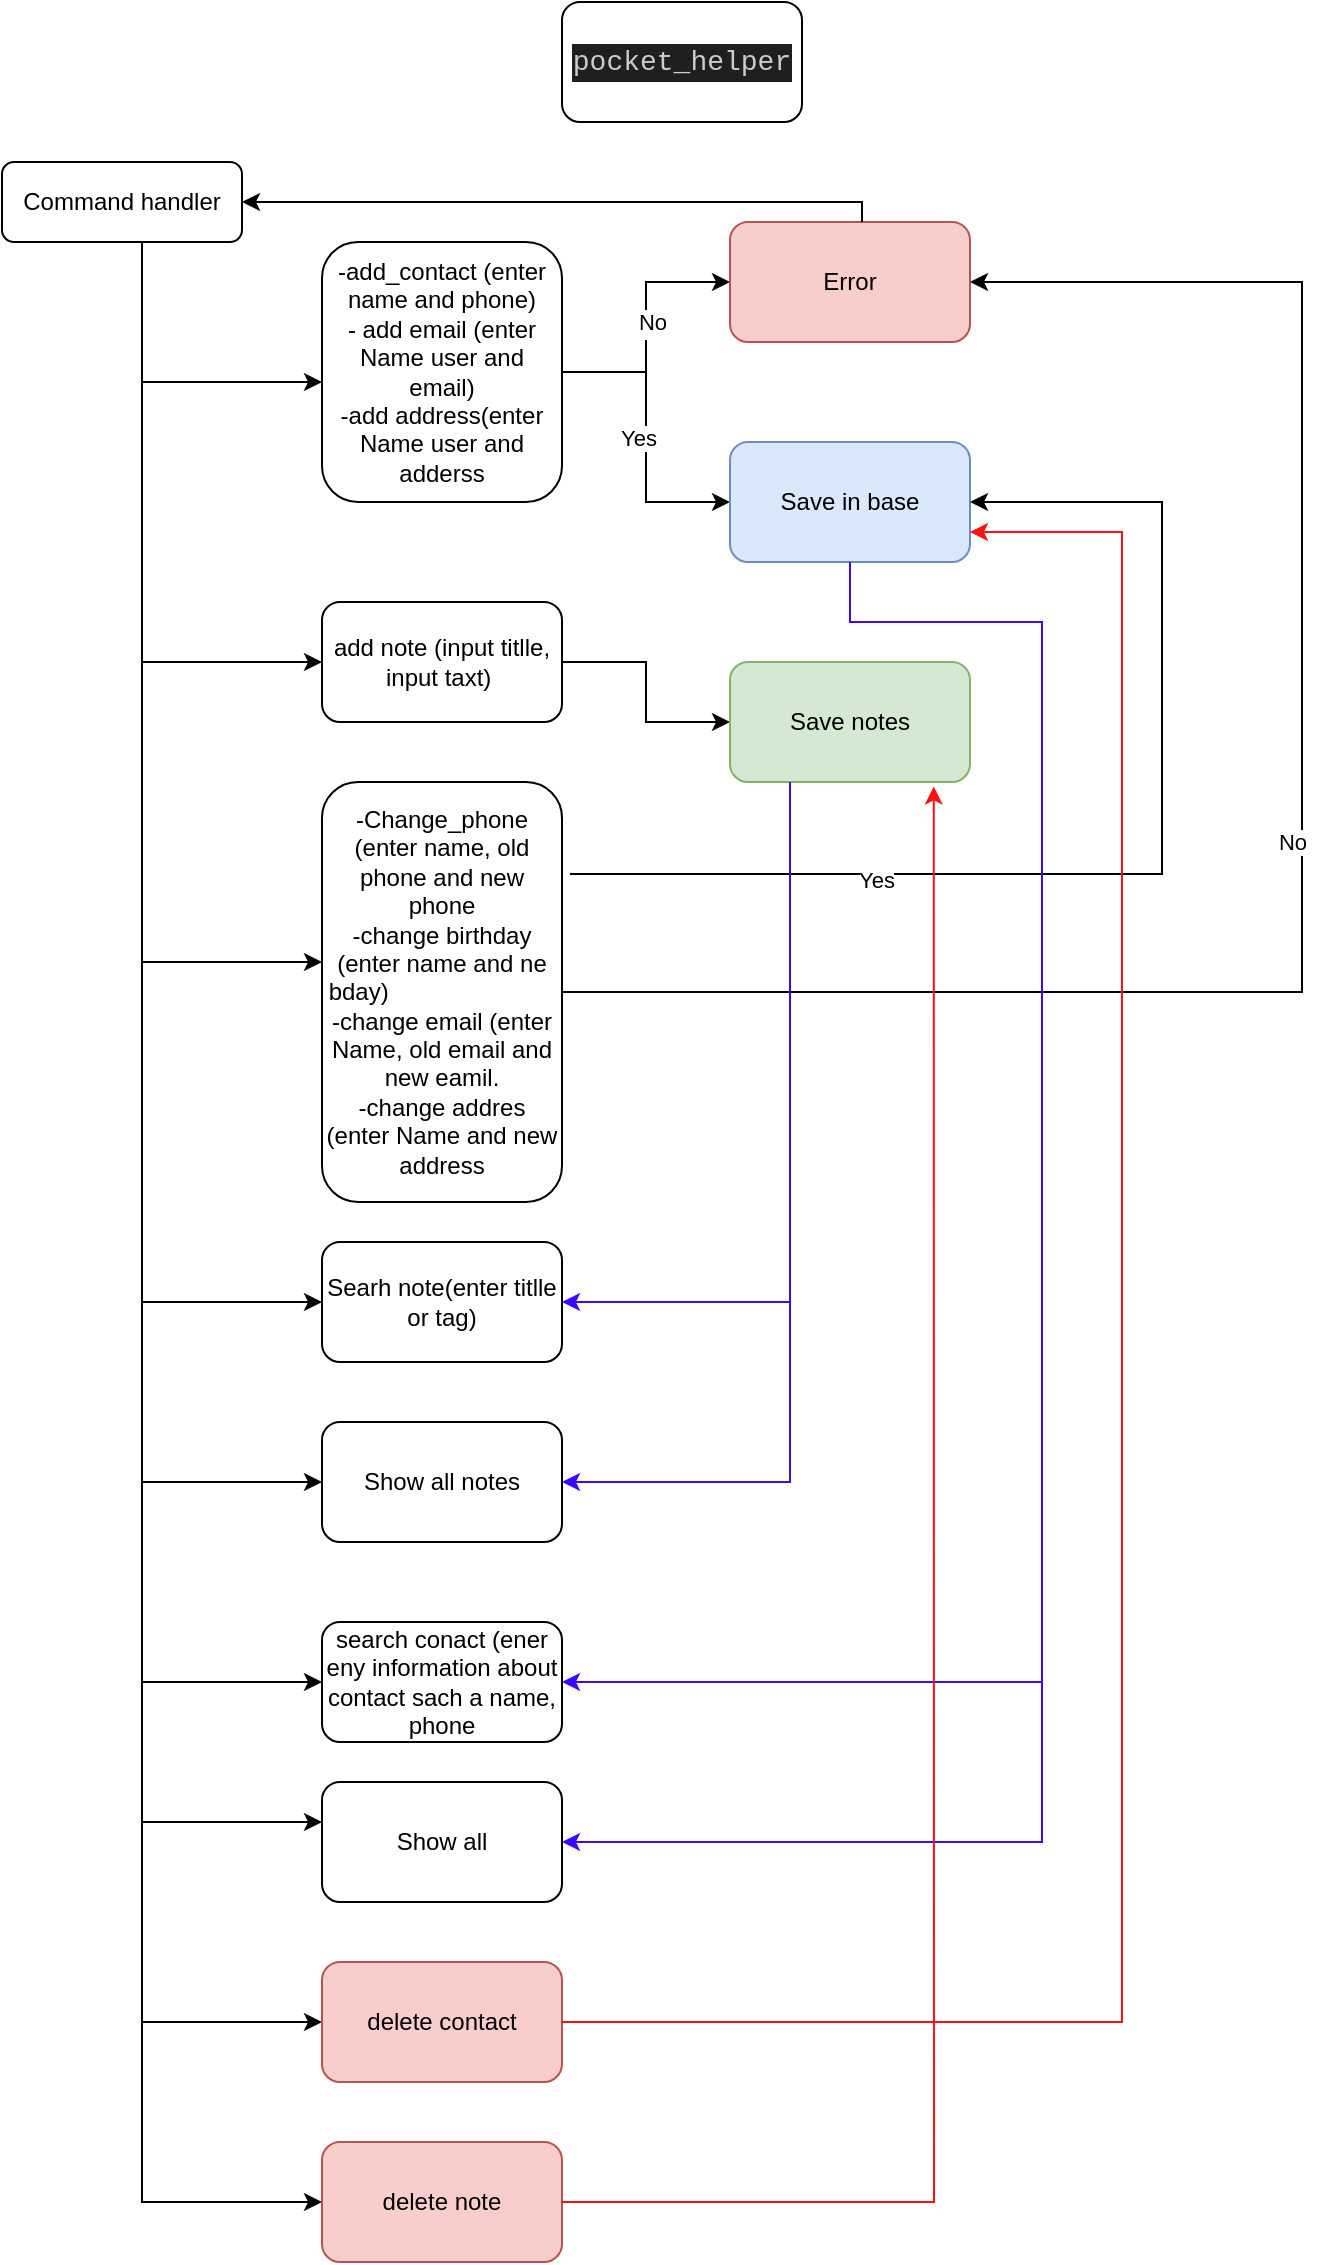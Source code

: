 <mxfile version="23.0.2" type="github">
  <diagram id="C5RBs43oDa-KdzZeNtuy" name="Page-1">
    <mxGraphModel dx="1793" dy="923" grid="1" gridSize="10" guides="1" tooltips="1" connect="1" arrows="1" fold="1" page="1" pageScale="1" pageWidth="827" pageHeight="1169" math="0" shadow="0">
      <root>
        <mxCell id="WIyWlLk6GJQsqaUBKTNV-0" />
        <mxCell id="WIyWlLk6GJQsqaUBKTNV-1" parent="WIyWlLk6GJQsqaUBKTNV-0" />
        <mxCell id="-s6pst7okIjU9gTjSrc2-14" value="" style="edgeStyle=orthogonalEdgeStyle;rounded=0;orthogonalLoop=1;jettySize=auto;html=1;" edge="1" parent="WIyWlLk6GJQsqaUBKTNV-1" source="WIyWlLk6GJQsqaUBKTNV-3" target="-s6pst7okIjU9gTjSrc2-13">
          <mxGeometry relative="1" as="geometry">
            <Array as="points">
              <mxPoint x="120" y="200" />
            </Array>
          </mxGeometry>
        </mxCell>
        <mxCell id="-s6pst7okIjU9gTjSrc2-26" value="" style="edgeStyle=orthogonalEdgeStyle;rounded=0;orthogonalLoop=1;jettySize=auto;html=1;" edge="1" parent="WIyWlLk6GJQsqaUBKTNV-1" source="WIyWlLk6GJQsqaUBKTNV-3" target="-s6pst7okIjU9gTjSrc2-25">
          <mxGeometry relative="1" as="geometry">
            <Array as="points">
              <mxPoint x="120" y="340" />
            </Array>
          </mxGeometry>
        </mxCell>
        <mxCell id="-s6pst7okIjU9gTjSrc2-50" value="" style="edgeStyle=orthogonalEdgeStyle;rounded=0;orthogonalLoop=1;jettySize=auto;html=1;" edge="1" parent="WIyWlLk6GJQsqaUBKTNV-1" source="WIyWlLk6GJQsqaUBKTNV-3" target="-s6pst7okIjU9gTjSrc2-49">
          <mxGeometry relative="1" as="geometry">
            <Array as="points">
              <mxPoint x="120" y="490" />
            </Array>
          </mxGeometry>
        </mxCell>
        <mxCell id="-s6pst7okIjU9gTjSrc2-60" value="" style="edgeStyle=orthogonalEdgeStyle;rounded=0;orthogonalLoop=1;jettySize=auto;html=1;" edge="1" parent="WIyWlLk6GJQsqaUBKTNV-1" source="WIyWlLk6GJQsqaUBKTNV-3" target="-s6pst7okIjU9gTjSrc2-59">
          <mxGeometry relative="1" as="geometry">
            <Array as="points">
              <mxPoint x="120" y="850" />
            </Array>
          </mxGeometry>
        </mxCell>
        <mxCell id="-s6pst7okIjU9gTjSrc2-63" value="" style="edgeStyle=orthogonalEdgeStyle;rounded=0;orthogonalLoop=1;jettySize=auto;html=1;" edge="1" parent="WIyWlLk6GJQsqaUBKTNV-1" source="WIyWlLk6GJQsqaUBKTNV-3" target="-s6pst7okIjU9gTjSrc2-62">
          <mxGeometry relative="1" as="geometry">
            <Array as="points">
              <mxPoint x="120" y="660" />
            </Array>
          </mxGeometry>
        </mxCell>
        <mxCell id="-s6pst7okIjU9gTjSrc2-66" value="" style="edgeStyle=orthogonalEdgeStyle;rounded=0;orthogonalLoop=1;jettySize=auto;html=1;" edge="1" parent="WIyWlLk6GJQsqaUBKTNV-1" source="WIyWlLk6GJQsqaUBKTNV-3" target="-s6pst7okIjU9gTjSrc2-65">
          <mxGeometry relative="1" as="geometry">
            <Array as="points">
              <mxPoint x="120" y="920" />
            </Array>
          </mxGeometry>
        </mxCell>
        <mxCell id="-s6pst7okIjU9gTjSrc2-68" value="" style="edgeStyle=orthogonalEdgeStyle;rounded=0;orthogonalLoop=1;jettySize=auto;html=1;" edge="1" parent="WIyWlLk6GJQsqaUBKTNV-1" source="WIyWlLk6GJQsqaUBKTNV-3" target="-s6pst7okIjU9gTjSrc2-67">
          <mxGeometry relative="1" as="geometry">
            <Array as="points">
              <mxPoint x="120" y="750" />
            </Array>
          </mxGeometry>
        </mxCell>
        <mxCell id="-s6pst7okIjU9gTjSrc2-72" value="" style="edgeStyle=orthogonalEdgeStyle;rounded=0;orthogonalLoop=1;jettySize=auto;html=1;" edge="1" parent="WIyWlLk6GJQsqaUBKTNV-1" source="WIyWlLk6GJQsqaUBKTNV-3" target="-s6pst7okIjU9gTjSrc2-71">
          <mxGeometry relative="1" as="geometry">
            <Array as="points">
              <mxPoint x="120" y="1020" />
            </Array>
          </mxGeometry>
        </mxCell>
        <mxCell id="-s6pst7okIjU9gTjSrc2-74" value="" style="edgeStyle=orthogonalEdgeStyle;rounded=0;orthogonalLoop=1;jettySize=auto;html=1;" edge="1" parent="WIyWlLk6GJQsqaUBKTNV-1" source="WIyWlLk6GJQsqaUBKTNV-3" target="-s6pst7okIjU9gTjSrc2-73">
          <mxGeometry relative="1" as="geometry">
            <Array as="points">
              <mxPoint x="120" y="1110" />
            </Array>
          </mxGeometry>
        </mxCell>
        <mxCell id="WIyWlLk6GJQsqaUBKTNV-3" value="Command handler" style="rounded=1;whiteSpace=wrap;html=1;fontSize=12;glass=0;strokeWidth=1;shadow=0;" parent="WIyWlLk6GJQsqaUBKTNV-1" vertex="1">
          <mxGeometry x="50" y="90" width="120" height="40" as="geometry" />
        </mxCell>
        <mxCell id="-s6pst7okIjU9gTjSrc2-0" value="&lt;div style=&quot;color: rgb(204, 204, 204); background-color: rgb(31, 31, 31); font-family: Consolas, &amp;quot;Courier New&amp;quot;, monospace; font-size: 14px; line-height: 19px;&quot;&gt;pocket_helper&lt;/div&gt;" style="rounded=1;whiteSpace=wrap;html=1;" vertex="1" parent="WIyWlLk6GJQsqaUBKTNV-1">
          <mxGeometry x="330" y="10" width="120" height="60" as="geometry" />
        </mxCell>
        <mxCell id="-s6pst7okIjU9gTjSrc2-18" value="" style="edgeStyle=orthogonalEdgeStyle;rounded=0;orthogonalLoop=1;jettySize=auto;html=1;" edge="1" parent="WIyWlLk6GJQsqaUBKTNV-1" source="-s6pst7okIjU9gTjSrc2-13" target="-s6pst7okIjU9gTjSrc2-17">
          <mxGeometry relative="1" as="geometry" />
        </mxCell>
        <mxCell id="-s6pst7okIjU9gTjSrc2-19" value="Yes" style="edgeLabel;html=1;align=center;verticalAlign=middle;resizable=0;points=[];" vertex="1" connectable="0" parent="-s6pst7okIjU9gTjSrc2-18">
          <mxGeometry y="-4" relative="1" as="geometry">
            <mxPoint as="offset" />
          </mxGeometry>
        </mxCell>
        <mxCell id="-s6pst7okIjU9gTjSrc2-21" value="" style="edgeStyle=orthogonalEdgeStyle;rounded=0;orthogonalLoop=1;jettySize=auto;html=1;" edge="1" parent="WIyWlLk6GJQsqaUBKTNV-1" source="-s6pst7okIjU9gTjSrc2-13" target="-s6pst7okIjU9gTjSrc2-20">
          <mxGeometry relative="1" as="geometry" />
        </mxCell>
        <mxCell id="-s6pst7okIjU9gTjSrc2-22" value="no" style="edgeLabel;html=1;align=center;verticalAlign=middle;resizable=0;points=[];" vertex="1" connectable="0" parent="-s6pst7okIjU9gTjSrc2-21">
          <mxGeometry x="0.017" y="-1" relative="1" as="geometry">
            <mxPoint as="offset" />
          </mxGeometry>
        </mxCell>
        <mxCell id="-s6pst7okIjU9gTjSrc2-23" value="No" style="edgeLabel;html=1;align=center;verticalAlign=middle;resizable=0;points=[];" vertex="1" connectable="0" parent="-s6pst7okIjU9gTjSrc2-21">
          <mxGeometry x="0.05" y="-3" relative="1" as="geometry">
            <mxPoint as="offset" />
          </mxGeometry>
        </mxCell>
        <mxCell id="-s6pst7okIjU9gTjSrc2-13" value="-add_contact (enter name and phone)&lt;br&gt;- add email (enter Name user and email)&lt;br&gt;-add address(enter Name user and adderss" style="whiteSpace=wrap;html=1;rounded=1;glass=0;strokeWidth=1;shadow=0;" vertex="1" parent="WIyWlLk6GJQsqaUBKTNV-1">
          <mxGeometry x="210" y="130" width="120" height="130" as="geometry" />
        </mxCell>
        <mxCell id="-s6pst7okIjU9gTjSrc2-17" value="Save in base" style="whiteSpace=wrap;html=1;rounded=1;glass=0;strokeWidth=1;shadow=0;fillColor=#dae8fc;strokeColor=#6c8ebf;" vertex="1" parent="WIyWlLk6GJQsqaUBKTNV-1">
          <mxGeometry x="414" y="230" width="120" height="60" as="geometry" />
        </mxCell>
        <mxCell id="-s6pst7okIjU9gTjSrc2-20" value="Error" style="whiteSpace=wrap;html=1;rounded=1;glass=0;strokeWidth=1;shadow=0;fillColor=#f8cecc;strokeColor=#b85450;" vertex="1" parent="WIyWlLk6GJQsqaUBKTNV-1">
          <mxGeometry x="414" y="120" width="120" height="60" as="geometry" />
        </mxCell>
        <mxCell id="-s6pst7okIjU9gTjSrc2-24" value="" style="endArrow=classic;html=1;rounded=0;entryX=1;entryY=0.5;entryDx=0;entryDy=0;" edge="1" parent="WIyWlLk6GJQsqaUBKTNV-1" target="WIyWlLk6GJQsqaUBKTNV-3">
          <mxGeometry width="50" height="50" relative="1" as="geometry">
            <mxPoint x="480" y="120" as="sourcePoint" />
            <mxPoint x="450" y="320" as="targetPoint" />
            <Array as="points">
              <mxPoint x="480" y="120" />
              <mxPoint x="480" y="110" />
            </Array>
          </mxGeometry>
        </mxCell>
        <mxCell id="-s6pst7okIjU9gTjSrc2-28" value="" style="edgeStyle=orthogonalEdgeStyle;rounded=0;orthogonalLoop=1;jettySize=auto;html=1;" edge="1" parent="WIyWlLk6GJQsqaUBKTNV-1" source="-s6pst7okIjU9gTjSrc2-25" target="-s6pst7okIjU9gTjSrc2-27">
          <mxGeometry relative="1" as="geometry" />
        </mxCell>
        <mxCell id="-s6pst7okIjU9gTjSrc2-25" value="add note (input titlle, input taxt)&amp;nbsp;" style="whiteSpace=wrap;html=1;rounded=1;glass=0;strokeWidth=1;shadow=0;" vertex="1" parent="WIyWlLk6GJQsqaUBKTNV-1">
          <mxGeometry x="210" y="310" width="120" height="60" as="geometry" />
        </mxCell>
        <mxCell id="-s6pst7okIjU9gTjSrc2-27" value="Save notes" style="whiteSpace=wrap;html=1;rounded=1;glass=0;strokeWidth=1;shadow=0;fillColor=#d5e8d4;strokeColor=#82b366;" vertex="1" parent="WIyWlLk6GJQsqaUBKTNV-1">
          <mxGeometry x="414" y="340" width="120" height="60" as="geometry" />
        </mxCell>
        <mxCell id="-s6pst7okIjU9gTjSrc2-52" value="" style="edgeStyle=orthogonalEdgeStyle;rounded=0;orthogonalLoop=1;jettySize=auto;html=1;entryX=1;entryY=0.5;entryDx=0;entryDy=0;" edge="1" parent="WIyWlLk6GJQsqaUBKTNV-1" source="-s6pst7okIjU9gTjSrc2-49" target="-s6pst7okIjU9gTjSrc2-20">
          <mxGeometry relative="1" as="geometry">
            <mxPoint x="414" y="480" as="targetPoint" />
            <Array as="points">
              <mxPoint x="700" y="505" />
              <mxPoint x="700" y="150" />
            </Array>
          </mxGeometry>
        </mxCell>
        <mxCell id="-s6pst7okIjU9gTjSrc2-55" value="No" style="edgeLabel;html=1;align=center;verticalAlign=middle;resizable=0;points=[];" vertex="1" connectable="0" parent="-s6pst7okIjU9gTjSrc2-52">
          <mxGeometry y="5" relative="1" as="geometry">
            <mxPoint as="offset" />
          </mxGeometry>
        </mxCell>
        <mxCell id="-s6pst7okIjU9gTjSrc2-49" value="-Change_phone (enter name, old phone and new phone&lt;br&gt;-change birthday (enter name and ne bday)&amp;nbsp; &amp;nbsp; &amp;nbsp; &amp;nbsp; &amp;nbsp; &amp;nbsp; &amp;nbsp; &amp;nbsp; &amp;nbsp; &amp;nbsp; &amp;nbsp; &amp;nbsp; &amp;nbsp; -change email (enter Name, old email and new eamil.&lt;br&gt;-change addres (enter Name and new address" style="whiteSpace=wrap;html=1;rounded=1;glass=0;strokeWidth=1;shadow=0;" vertex="1" parent="WIyWlLk6GJQsqaUBKTNV-1">
          <mxGeometry x="210" y="400" width="120" height="210" as="geometry" />
        </mxCell>
        <mxCell id="-s6pst7okIjU9gTjSrc2-53" value="" style="endArrow=classic;html=1;rounded=0;exitX=1.033;exitY=0.219;exitDx=0;exitDy=0;entryX=1;entryY=0.5;entryDx=0;entryDy=0;exitPerimeter=0;" edge="1" parent="WIyWlLk6GJQsqaUBKTNV-1" source="-s6pst7okIjU9gTjSrc2-49" target="-s6pst7okIjU9gTjSrc2-17">
          <mxGeometry width="50" height="50" relative="1" as="geometry">
            <mxPoint x="380" y="460" as="sourcePoint" />
            <mxPoint x="430" y="410" as="targetPoint" />
            <Array as="points">
              <mxPoint x="630" y="446" />
              <mxPoint x="630" y="350" />
              <mxPoint x="630" y="260" />
            </Array>
          </mxGeometry>
        </mxCell>
        <mxCell id="-s6pst7okIjU9gTjSrc2-54" value="Yes" style="edgeLabel;html=1;align=center;verticalAlign=middle;resizable=0;points=[];" vertex="1" connectable="0" parent="-s6pst7okIjU9gTjSrc2-53">
          <mxGeometry x="-0.47" y="-3" relative="1" as="geometry">
            <mxPoint as="offset" />
          </mxGeometry>
        </mxCell>
        <mxCell id="-s6pst7okIjU9gTjSrc2-59" value="search conact (ener eny information about contact sach a name, phone" style="whiteSpace=wrap;html=1;rounded=1;glass=0;strokeWidth=1;shadow=0;" vertex="1" parent="WIyWlLk6GJQsqaUBKTNV-1">
          <mxGeometry x="210" y="820" width="120" height="60" as="geometry" />
        </mxCell>
        <mxCell id="-s6pst7okIjU9gTjSrc2-61" value="" style="endArrow=classic;html=1;rounded=0;exitX=0.5;exitY=1;exitDx=0;exitDy=0;entryX=1;entryY=0.5;entryDx=0;entryDy=0;strokeColor=#3E09FF;" edge="1" parent="WIyWlLk6GJQsqaUBKTNV-1" source="-s6pst7okIjU9gTjSrc2-17" target="-s6pst7okIjU9gTjSrc2-59">
          <mxGeometry width="50" height="50" relative="1" as="geometry">
            <mxPoint x="440" y="380" as="sourcePoint" />
            <mxPoint x="490" y="330" as="targetPoint" />
            <Array as="points">
              <mxPoint x="474" y="320" />
              <mxPoint x="570" y="320" />
              <mxPoint x="570" y="490" />
              <mxPoint x="570" y="670" />
              <mxPoint x="570" y="850" />
            </Array>
          </mxGeometry>
        </mxCell>
        <mxCell id="-s6pst7okIjU9gTjSrc2-62" value="Searh note(enter titlle or tag)" style="whiteSpace=wrap;html=1;rounded=1;glass=0;strokeWidth=1;shadow=0;" vertex="1" parent="WIyWlLk6GJQsqaUBKTNV-1">
          <mxGeometry x="210" y="630" width="120" height="60" as="geometry" />
        </mxCell>
        <mxCell id="-s6pst7okIjU9gTjSrc2-64" value="" style="endArrow=classic;html=1;rounded=0;exitX=0.25;exitY=1;exitDx=0;exitDy=0;entryX=1;entryY=0.5;entryDx=0;entryDy=0;strokeColor=#3E09FF;" edge="1" parent="WIyWlLk6GJQsqaUBKTNV-1" source="-s6pst7okIjU9gTjSrc2-27" target="-s6pst7okIjU9gTjSrc2-62">
          <mxGeometry width="50" height="50" relative="1" as="geometry">
            <mxPoint x="440" y="500" as="sourcePoint" />
            <mxPoint x="490" y="450" as="targetPoint" />
            <Array as="points">
              <mxPoint x="444" y="660" />
            </Array>
          </mxGeometry>
        </mxCell>
        <mxCell id="-s6pst7okIjU9gTjSrc2-65" value="Show all" style="whiteSpace=wrap;html=1;rounded=1;glass=0;strokeWidth=1;shadow=0;" vertex="1" parent="WIyWlLk6GJQsqaUBKTNV-1">
          <mxGeometry x="210" y="900" width="120" height="60" as="geometry" />
        </mxCell>
        <mxCell id="-s6pst7okIjU9gTjSrc2-67" value="Show all notes" style="whiteSpace=wrap;html=1;rounded=1;glass=0;strokeWidth=1;shadow=0;" vertex="1" parent="WIyWlLk6GJQsqaUBKTNV-1">
          <mxGeometry x="210" y="720" width="120" height="60" as="geometry" />
        </mxCell>
        <mxCell id="-s6pst7okIjU9gTjSrc2-69" value="" style="endArrow=classic;html=1;rounded=0;entryX=1;entryY=0.5;entryDx=0;entryDy=0;strokeColor=#3E09FF;" edge="1" parent="WIyWlLk6GJQsqaUBKTNV-1" target="-s6pst7okIjU9gTjSrc2-65">
          <mxGeometry width="50" height="50" relative="1" as="geometry">
            <mxPoint x="570" y="670" as="sourcePoint" />
            <mxPoint x="510" y="530" as="targetPoint" />
            <Array as="points">
              <mxPoint x="570" y="930" />
            </Array>
          </mxGeometry>
        </mxCell>
        <mxCell id="-s6pst7okIjU9gTjSrc2-70" value="" style="endArrow=classic;html=1;rounded=0;entryX=1;entryY=0.5;entryDx=0;entryDy=0;exitX=0.25;exitY=1;exitDx=0;exitDy=0;strokeColor=#3E09FF;" edge="1" parent="WIyWlLk6GJQsqaUBKTNV-1" source="-s6pst7okIjU9gTjSrc2-27" target="-s6pst7okIjU9gTjSrc2-67">
          <mxGeometry width="50" height="50" relative="1" as="geometry">
            <mxPoint x="440" y="660" as="sourcePoint" />
            <mxPoint x="510" y="630" as="targetPoint" />
            <Array as="points">
              <mxPoint x="444" y="750" />
            </Array>
          </mxGeometry>
        </mxCell>
        <mxCell id="-s6pst7okIjU9gTjSrc2-71" value="delete contact" style="whiteSpace=wrap;html=1;rounded=1;glass=0;strokeWidth=1;shadow=0;fillColor=#f8cecc;strokeColor=#b85450;" vertex="1" parent="WIyWlLk6GJQsqaUBKTNV-1">
          <mxGeometry x="210" y="990" width="120" height="60" as="geometry" />
        </mxCell>
        <mxCell id="-s6pst7okIjU9gTjSrc2-73" value="delete note" style="whiteSpace=wrap;html=1;rounded=1;glass=0;strokeWidth=1;shadow=0;fillColor=#f8cecc;strokeColor=#b85450;" vertex="1" parent="WIyWlLk6GJQsqaUBKTNV-1">
          <mxGeometry x="210" y="1080" width="120" height="60" as="geometry" />
        </mxCell>
        <mxCell id="-s6pst7okIjU9gTjSrc2-75" value="" style="endArrow=classic;html=1;rounded=0;exitX=1;exitY=0.5;exitDx=0;exitDy=0;entryX=1;entryY=0.75;entryDx=0;entryDy=0;strokeColor=#FF1111;" edge="1" parent="WIyWlLk6GJQsqaUBKTNV-1" source="-s6pst7okIjU9gTjSrc2-71" target="-s6pst7okIjU9gTjSrc2-17">
          <mxGeometry width="50" height="50" relative="1" as="geometry">
            <mxPoint x="340" y="750" as="sourcePoint" />
            <mxPoint x="580" y="300" as="targetPoint" />
            <Array as="points">
              <mxPoint x="610" y="1020" />
              <mxPoint x="610" y="275" />
            </Array>
          </mxGeometry>
        </mxCell>
        <mxCell id="-s6pst7okIjU9gTjSrc2-76" value="" style="endArrow=classic;html=1;rounded=0;entryX=0.849;entryY=1.037;entryDx=0;entryDy=0;entryPerimeter=0;exitX=1;exitY=0.5;exitDx=0;exitDy=0;fillColor=#f8cecc;strokeColor=#FF1111;" edge="1" parent="WIyWlLk6GJQsqaUBKTNV-1" source="-s6pst7okIjU9gTjSrc2-73" target="-s6pst7okIjU9gTjSrc2-27">
          <mxGeometry width="50" height="50" relative="1" as="geometry">
            <mxPoint x="360" y="810" as="sourcePoint" />
            <mxPoint x="410" y="760" as="targetPoint" />
            <Array as="points">
              <mxPoint x="516" y="1110" />
            </Array>
          </mxGeometry>
        </mxCell>
      </root>
    </mxGraphModel>
  </diagram>
</mxfile>
